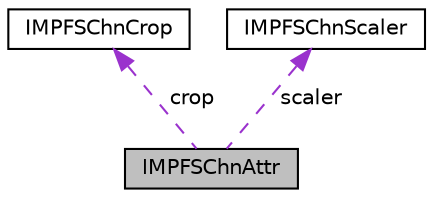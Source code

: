 digraph "IMPFSChnAttr"
{
 // LATEX_PDF_SIZE
  edge [fontname="Helvetica",fontsize="10",labelfontname="Helvetica",labelfontsize="10"];
  node [fontname="Helvetica",fontsize="10",shape=record];
  Node1 [label="IMPFSChnAttr",height=0.2,width=0.4,color="black", fillcolor="grey75", style="filled", fontcolor="black",tooltip="The structure of frame channel's attributes."];
  Node2 -> Node1 [dir="back",color="darkorchid3",fontsize="10",style="dashed",label=" crop" ,fontname="Helvetica"];
  Node2 [label="IMPFSChnCrop",height=0.2,width=0.4,color="black", fillcolor="white", style="filled",URL="$struct_i_m_p_f_s_chn_crop.html",tooltip="The structure of cropping operation."];
  Node3 -> Node1 [dir="back",color="darkorchid3",fontsize="10",style="dashed",label=" scaler" ,fontname="Helvetica"];
  Node3 [label="IMPFSChnScaler",height=0.2,width=0.4,color="black", fillcolor="white", style="filled",URL="$struct_i_m_p_f_s_chn_scaler.html",tooltip="The structure of scaling operation."];
}
